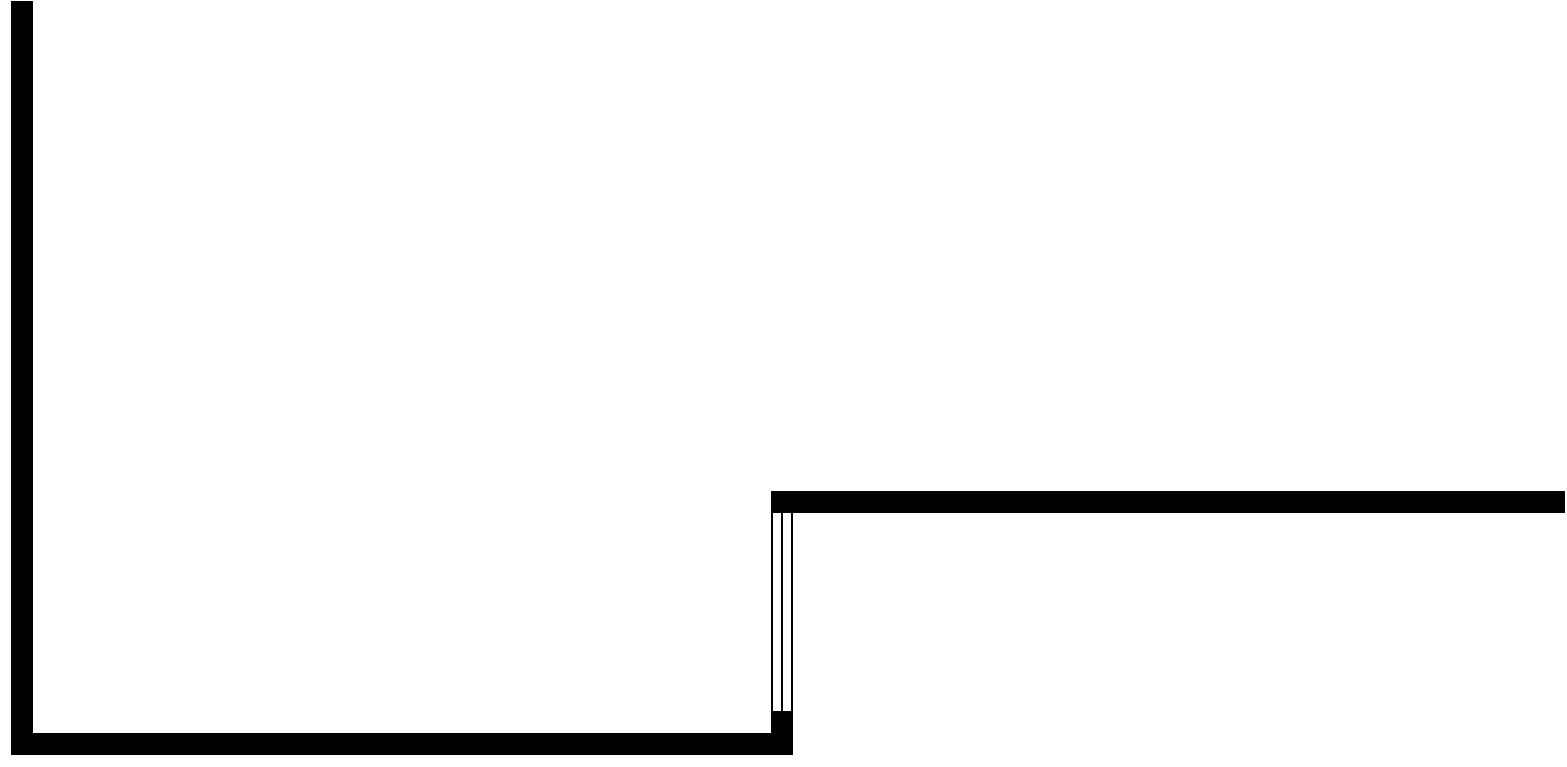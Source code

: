<mxfile version="13.7.3" type="github">
  <diagram name="Page-1" id="38b20595-45e3-9b7f-d5ca-b57f44c5b66d">
    <mxGraphModel dx="868" dy="456" grid="1" gridSize="10" guides="1" tooltips="1" connect="1" arrows="1" fold="1" page="1" pageScale="1" pageWidth="1100" pageHeight="850" background="#ffffff" math="0" shadow="0">
      <root>
        <mxCell id="0" />
        <mxCell id="1" parent="0" />
        <mxCell id="4AgcQlxPXhs_4YghqGDG-1" value="" style="verticalLabelPosition=bottom;html=1;verticalAlign=top;align=center;shape=mxgraph.floorplan.wall;fillColor=#000000;" vertex="1" parent="1">
          <mxGeometry x="41" y="785" width="390" height="20" as="geometry" />
        </mxCell>
        <mxCell id="4AgcQlxPXhs_4YghqGDG-2" value="" style="verticalLabelPosition=bottom;html=1;verticalAlign=top;align=center;shape=mxgraph.floorplan.wall;fillColor=#000000;direction=south;" vertex="1" parent="1">
          <mxGeometry x="36" y="424" width="20" height="365" as="geometry" />
        </mxCell>
        <mxCell id="4AgcQlxPXhs_4YghqGDG-3" value="" style="verticalLabelPosition=bottom;html=1;verticalAlign=top;align=center;shape=mxgraph.floorplan.wall;fillColor=#000000;direction=south;" vertex="1" parent="1">
          <mxGeometry x="416" y="669" width="20" height="120" as="geometry" />
        </mxCell>
        <mxCell id="4AgcQlxPXhs_4YghqGDG-4" value="" style="verticalLabelPosition=bottom;html=1;verticalAlign=top;align=center;shape=mxgraph.floorplan.window;rotation=90;" vertex="1" parent="1">
          <mxGeometry x="376" y="724" width="100" height="10" as="geometry" />
        </mxCell>
        <mxCell id="4AgcQlxPXhs_4YghqGDG-5" value="" style="verticalLabelPosition=bottom;html=1;verticalAlign=top;align=center;shape=mxgraph.floorplan.wall;fillColor=#000000;" vertex="1" parent="1">
          <mxGeometry x="431" y="664" width="386" height="20" as="geometry" />
        </mxCell>
      </root>
    </mxGraphModel>
  </diagram>
</mxfile>
